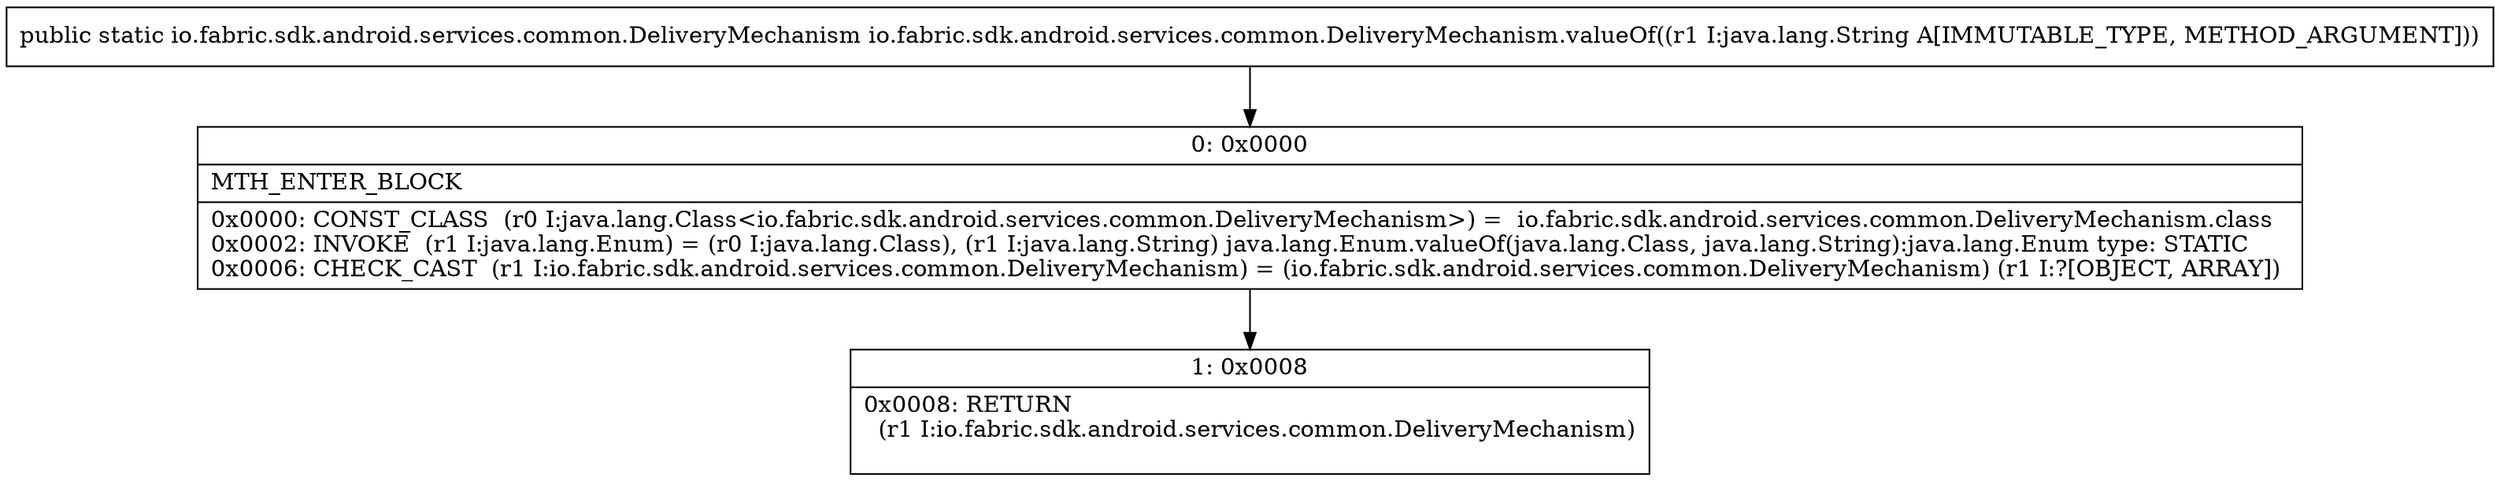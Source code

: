 digraph "CFG forio.fabric.sdk.android.services.common.DeliveryMechanism.valueOf(Ljava\/lang\/String;)Lio\/fabric\/sdk\/android\/services\/common\/DeliveryMechanism;" {
Node_0 [shape=record,label="{0\:\ 0x0000|MTH_ENTER_BLOCK\l|0x0000: CONST_CLASS  (r0 I:java.lang.Class\<io.fabric.sdk.android.services.common.DeliveryMechanism\>) =  io.fabric.sdk.android.services.common.DeliveryMechanism.class \l0x0002: INVOKE  (r1 I:java.lang.Enum) = (r0 I:java.lang.Class), (r1 I:java.lang.String) java.lang.Enum.valueOf(java.lang.Class, java.lang.String):java.lang.Enum type: STATIC \l0x0006: CHECK_CAST  (r1 I:io.fabric.sdk.android.services.common.DeliveryMechanism) = (io.fabric.sdk.android.services.common.DeliveryMechanism) (r1 I:?[OBJECT, ARRAY]) \l}"];
Node_1 [shape=record,label="{1\:\ 0x0008|0x0008: RETURN  \l  (r1 I:io.fabric.sdk.android.services.common.DeliveryMechanism)\l \l}"];
MethodNode[shape=record,label="{public static io.fabric.sdk.android.services.common.DeliveryMechanism io.fabric.sdk.android.services.common.DeliveryMechanism.valueOf((r1 I:java.lang.String A[IMMUTABLE_TYPE, METHOD_ARGUMENT])) }"];
MethodNode -> Node_0;
Node_0 -> Node_1;
}

